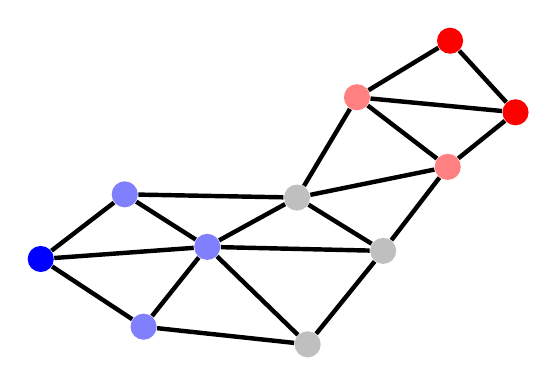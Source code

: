 \node (n1) at (1.108,0.168) [circle,fill=blue!50] {};
\node (n2) at (1.917,1.182) [circle,fill=blue!50] {};
\node (n3) at (-0.198,1.028) [circle,fill=blue] {};
\node (n4) at (0.869,1.849) [circle,fill=blue!50] {};
\node (n5) at (3.057,1.808) [circle,fill=black!25] {};
\node (n6) at (3.192,-0.056) [circle,fill=black!25] {};
\node (n7) at (4.151,1.131) [circle,fill=black!25] {};
\node (n8) at (4.971,2.198) [circle,fill=red!50] {};
\node (n9) at (3.818,3.082) [circle,fill=red!50] {};
\node (n10) at (5.832,2.891) [circle,fill=red] {};
\node (n11) at (5.001,3.8) [circle,fill=red] {};
\draw[ultra thick] (n1) -- (n2);
\draw[ultra thick] (n1) -- (n3);
\draw[ultra thick] (n1) -- (n6);
\draw[ultra thick] (n2) -- (n3);
\draw[ultra thick] (n2) -- (n4);
\draw[ultra thick] (n2) -- (n5);
\draw[ultra thick] (n2) -- (n6);
\draw[ultra thick] (n2) -- (n7);
\draw[ultra thick] (n3) -- (n4);
\draw[ultra thick] (n4) -- (n5);
\draw[ultra thick] (n5) -- (n7);
\draw[ultra thick] (n5) -- (n8);
\draw[ultra thick] (n5) -- (n9);
\draw[ultra thick] (n6) -- (n7);
\draw[ultra thick] (n7) -- (n8);
\draw[ultra thick] (n8) -- (n9);
\draw[ultra thick] (n8) -- (n10);
\draw[ultra thick] (n9) -- (n10);
\draw[ultra thick] (n9) -- (n11);
\draw[ultra thick] (n10) -- (n11);
